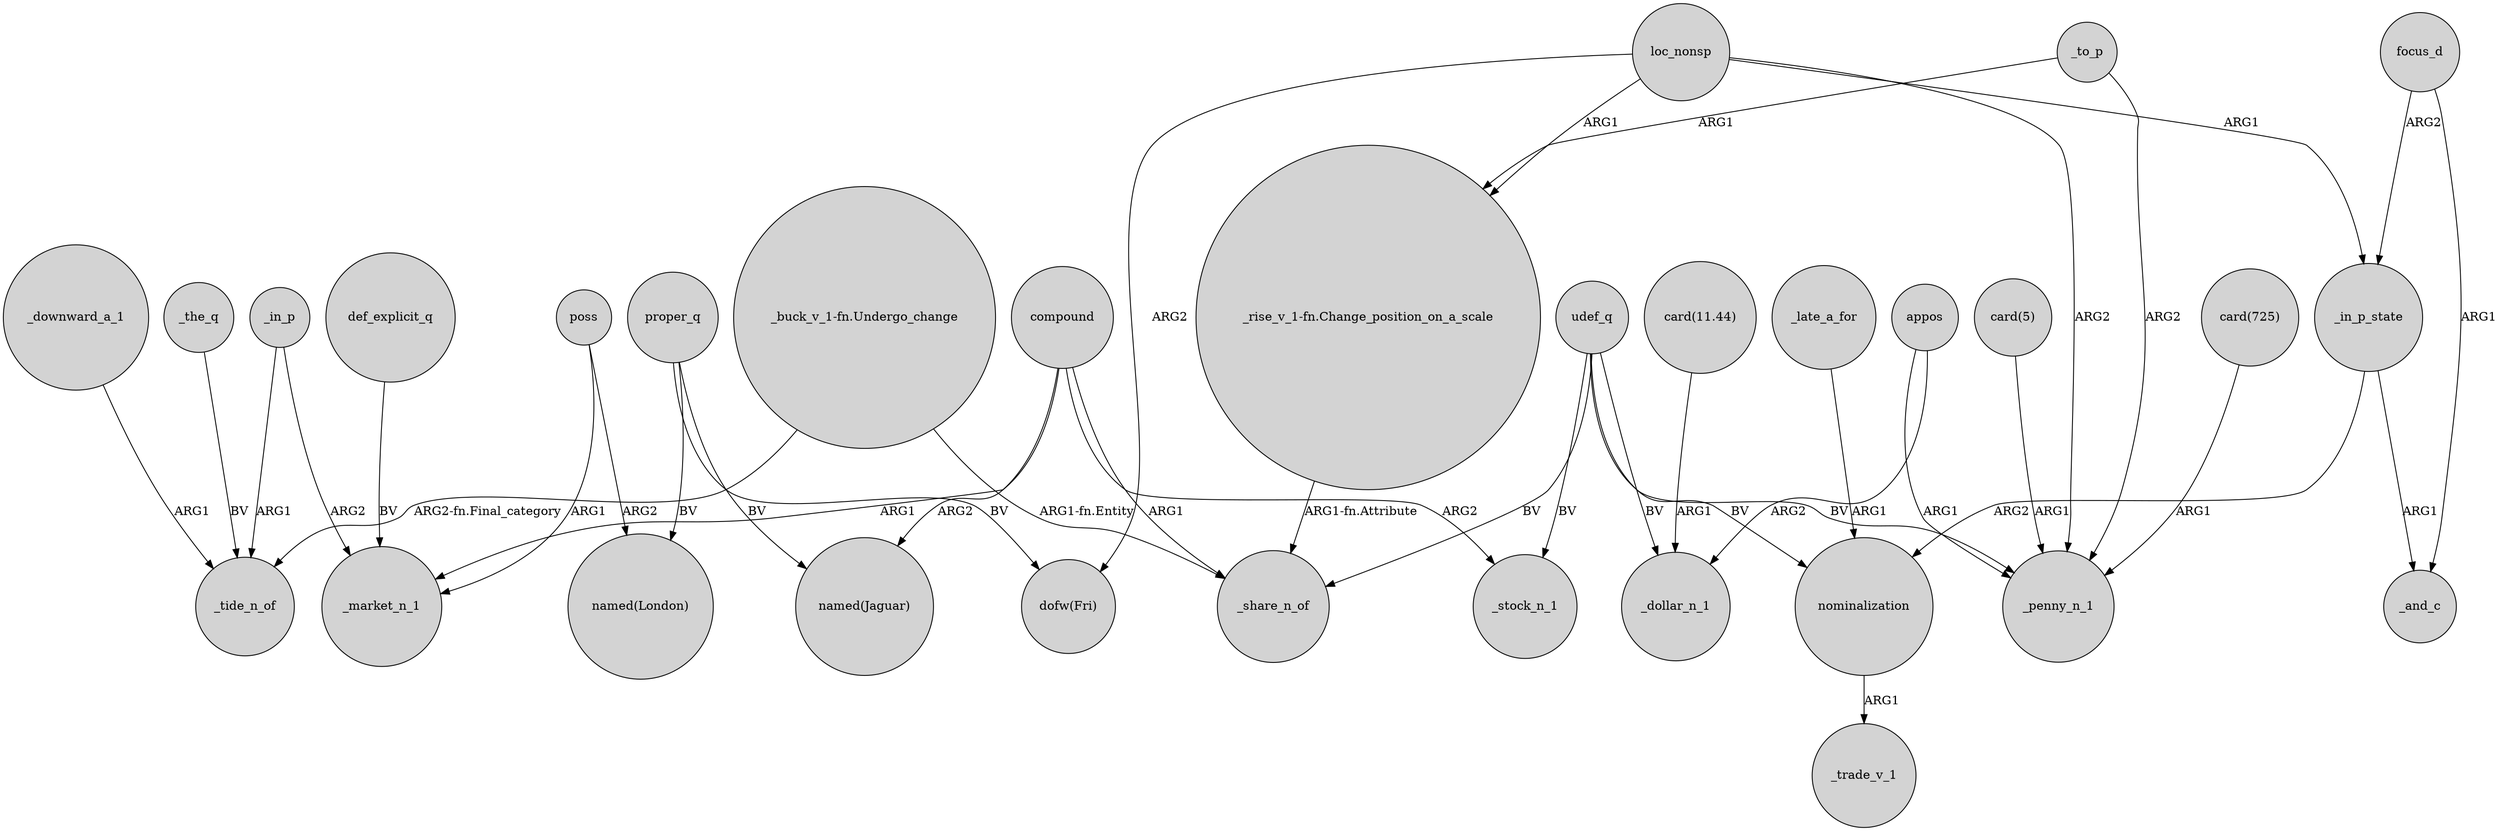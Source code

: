 digraph {
	node [shape=circle style=filled]
	_in_p_state -> nominalization [label=ARG2]
	focus_d -> _in_p_state [label=ARG2]
	proper_q -> "dofw(Fri)" [label=BV]
	_the_q -> _tide_n_of [label=BV]
	compound -> _share_n_of [label=ARG1]
	loc_nonsp -> "dofw(Fri)" [label=ARG2]
	_to_p -> "_rise_v_1-fn.Change_position_on_a_scale" [label=ARG1]
	loc_nonsp -> "_rise_v_1-fn.Change_position_on_a_scale" [label=ARG1]
	udef_q -> nominalization [label=BV]
	appos -> _dollar_n_1 [label=ARG2]
	"_buck_v_1-fn.Undergo_change" -> _share_n_of [label="ARG1-fn.Entity"]
	_to_p -> _penny_n_1 [label=ARG2]
	_in_p -> _tide_n_of [label=ARG1]
	poss -> _market_n_1 [label=ARG1]
	loc_nonsp -> _penny_n_1 [label=ARG2]
	poss -> "named(London)" [label=ARG2]
	udef_q -> _stock_n_1 [label=BV]
	_in_p_state -> _and_c [label=ARG1]
	_in_p -> _market_n_1 [label=ARG2]
	"_buck_v_1-fn.Undergo_change" -> _tide_n_of [label="ARG2-fn.Final_category"]
	compound -> "named(Jaguar)" [label=ARG2]
	def_explicit_q -> _market_n_1 [label=BV]
	"card(5)" -> _penny_n_1 [label=ARG1]
	udef_q -> _share_n_of [label=BV]
	compound -> _stock_n_1 [label=ARG2]
	proper_q -> "named(Jaguar)" [label=BV]
	"card(725)" -> _penny_n_1 [label=ARG1]
	focus_d -> _and_c [label=ARG1]
	udef_q -> _dollar_n_1 [label=BV]
	appos -> _penny_n_1 [label=ARG1]
	udef_q -> _penny_n_1 [label=BV]
	proper_q -> "named(London)" [label=BV]
	"card(11.44)" -> _dollar_n_1 [label=ARG1]
	_late_a_for -> nominalization [label=ARG1]
	_downward_a_1 -> _tide_n_of [label=ARG1]
	"_rise_v_1-fn.Change_position_on_a_scale" -> _share_n_of [label="ARG1-fn.Attribute"]
	compound -> _market_n_1 [label=ARG1]
	loc_nonsp -> _in_p_state [label=ARG1]
	nominalization -> _trade_v_1 [label=ARG1]
}
